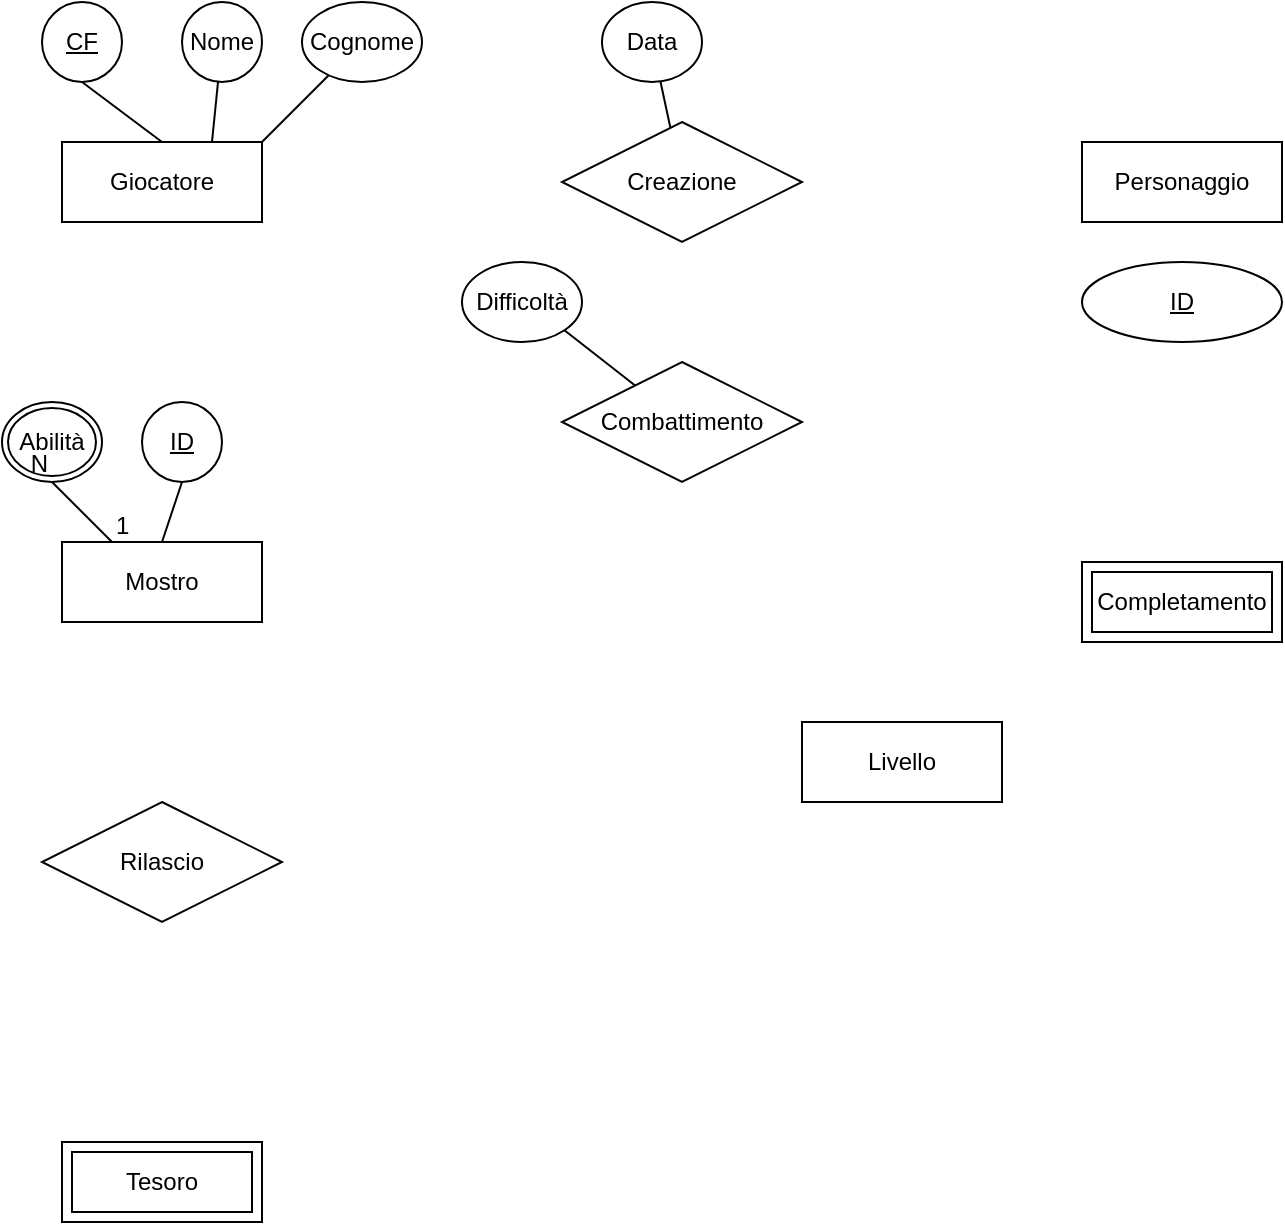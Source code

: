 <mxfile version="26.2.5">
  <diagram id="R2lEEEUBdFMjLlhIrx00" name="Page-1">
    <mxGraphModel dx="1044" dy="488" grid="1" gridSize="10" guides="1" tooltips="1" connect="1" arrows="1" fold="1" page="1" pageScale="1" pageWidth="850" pageHeight="1100" math="0" shadow="0" extFonts="Permanent Marker^https://fonts.googleapis.com/css?family=Permanent+Marker">
      <root>
        <mxCell id="0" />
        <mxCell id="1" parent="0" />
        <mxCell id="ptjuFkMW3F0WBF16uLgA-5" value="Giocatore" style="whiteSpace=wrap;html=1;align=center;" vertex="1" parent="1">
          <mxGeometry x="40" y="80" width="100" height="40" as="geometry" />
        </mxCell>
        <mxCell id="ptjuFkMW3F0WBF16uLgA-6" value="Personaggio" style="whiteSpace=wrap;html=1;align=center;" vertex="1" parent="1">
          <mxGeometry x="550" y="80" width="100" height="40" as="geometry" />
        </mxCell>
        <mxCell id="ptjuFkMW3F0WBF16uLgA-7" value="Livello" style="whiteSpace=wrap;html=1;align=center;" vertex="1" parent="1">
          <mxGeometry x="410" y="370" width="100" height="40" as="geometry" />
        </mxCell>
        <mxCell id="ptjuFkMW3F0WBF16uLgA-8" value="Mostro" style="whiteSpace=wrap;html=1;align=center;" vertex="1" parent="1">
          <mxGeometry x="40" y="280" width="100" height="40" as="geometry" />
        </mxCell>
        <mxCell id="ptjuFkMW3F0WBF16uLgA-11" value="Creazione" style="shape=rhombus;perimeter=rhombusPerimeter;whiteSpace=wrap;html=1;align=center;" vertex="1" parent="1">
          <mxGeometry x="290" y="70" width="120" height="60" as="geometry" />
        </mxCell>
        <mxCell id="ptjuFkMW3F0WBF16uLgA-12" value="Combattimento" style="shape=rhombus;perimeter=rhombusPerimeter;whiteSpace=wrap;html=1;align=center;" vertex="1" parent="1">
          <mxGeometry x="290" y="190" width="120" height="60" as="geometry" />
        </mxCell>
        <mxCell id="ptjuFkMW3F0WBF16uLgA-13" value="Rilascio" style="shape=rhombus;perimeter=rhombusPerimeter;whiteSpace=wrap;html=1;align=center;" vertex="1" parent="1">
          <mxGeometry x="30" y="410" width="120" height="60" as="geometry" />
        </mxCell>
        <mxCell id="ptjuFkMW3F0WBF16uLgA-14" value="CF" style="ellipse;whiteSpace=wrap;html=1;align=center;fontStyle=4;" vertex="1" parent="1">
          <mxGeometry x="30" y="10" width="40" height="40" as="geometry" />
        </mxCell>
        <mxCell id="ptjuFkMW3F0WBF16uLgA-15" value="" style="endArrow=none;html=1;rounded=0;entryX=0.5;entryY=0;entryDx=0;entryDy=0;exitX=0.5;exitY=1;exitDx=0;exitDy=0;" edge="1" parent="1" source="ptjuFkMW3F0WBF16uLgA-14" target="ptjuFkMW3F0WBF16uLgA-5">
          <mxGeometry relative="1" as="geometry">
            <mxPoint x="10" y="50" as="sourcePoint" />
            <mxPoint x="170" y="50" as="targetPoint" />
          </mxGeometry>
        </mxCell>
        <mxCell id="ptjuFkMW3F0WBF16uLgA-16" value="Nome" style="ellipse;whiteSpace=wrap;html=1;align=center;" vertex="1" parent="1">
          <mxGeometry x="100" y="10" width="40" height="40" as="geometry" />
        </mxCell>
        <mxCell id="ptjuFkMW3F0WBF16uLgA-17" value="Cognome" style="ellipse;whiteSpace=wrap;html=1;align=center;" vertex="1" parent="1">
          <mxGeometry x="160" y="10" width="60" height="40" as="geometry" />
        </mxCell>
        <mxCell id="ptjuFkMW3F0WBF16uLgA-18" value="" style="endArrow=none;html=1;rounded=0;entryX=0.75;entryY=0;entryDx=0;entryDy=0;" edge="1" parent="1" source="ptjuFkMW3F0WBF16uLgA-16" target="ptjuFkMW3F0WBF16uLgA-5">
          <mxGeometry relative="1" as="geometry">
            <mxPoint x="120" y="50" as="sourcePoint" />
            <mxPoint x="120" y="210" as="targetPoint" />
          </mxGeometry>
        </mxCell>
        <mxCell id="ptjuFkMW3F0WBF16uLgA-19" value="" style="endArrow=none;html=1;rounded=0;entryX=1;entryY=0;entryDx=0;entryDy=0;" edge="1" parent="1" source="ptjuFkMW3F0WBF16uLgA-17" target="ptjuFkMW3F0WBF16uLgA-5">
          <mxGeometry relative="1" as="geometry">
            <mxPoint x="190" y="50" as="sourcePoint" />
            <mxPoint x="190" y="210" as="targetPoint" />
          </mxGeometry>
        </mxCell>
        <mxCell id="ptjuFkMW3F0WBF16uLgA-20" value="" style="endArrow=none;html=1;rounded=0;" edge="1" parent="1" source="ptjuFkMW3F0WBF16uLgA-11" target="ptjuFkMW3F0WBF16uLgA-21">
          <mxGeometry relative="1" as="geometry">
            <mxPoint x="350" y="-90" as="sourcePoint" />
            <mxPoint x="360" y="50" as="targetPoint" />
          </mxGeometry>
        </mxCell>
        <mxCell id="ptjuFkMW3F0WBF16uLgA-21" value="Data" style="ellipse;whiteSpace=wrap;html=1;align=center;" vertex="1" parent="1">
          <mxGeometry x="310" y="10" width="50" height="40" as="geometry" />
        </mxCell>
        <mxCell id="ptjuFkMW3F0WBF16uLgA-22" value="" style="endArrow=none;html=1;rounded=0;entryX=1;entryY=1;entryDx=0;entryDy=0;" edge="1" parent="1" source="ptjuFkMW3F0WBF16uLgA-12" target="ptjuFkMW3F0WBF16uLgA-23">
          <mxGeometry relative="1" as="geometry">
            <mxPoint x="130" y="220" as="sourcePoint" />
            <mxPoint x="290" y="180" as="targetPoint" />
          </mxGeometry>
        </mxCell>
        <mxCell id="ptjuFkMW3F0WBF16uLgA-23" value="Difficoltà" style="ellipse;whiteSpace=wrap;html=1;align=center;" vertex="1" parent="1">
          <mxGeometry x="240" y="140" width="60" height="40" as="geometry" />
        </mxCell>
        <mxCell id="ptjuFkMW3F0WBF16uLgA-24" value="Abilità" style="ellipse;shape=doubleEllipse;margin=3;whiteSpace=wrap;html=1;align=center;" vertex="1" parent="1">
          <mxGeometry x="10" y="210" width="50" height="40" as="geometry" />
        </mxCell>
        <mxCell id="ptjuFkMW3F0WBF16uLgA-25" value="Completamento" style="shape=ext;margin=3;double=1;whiteSpace=wrap;html=1;align=center;" vertex="1" parent="1">
          <mxGeometry x="550" y="290" width="100" height="40" as="geometry" />
        </mxCell>
        <mxCell id="ptjuFkMW3F0WBF16uLgA-26" value="Tesoro" style="shape=ext;margin=3;double=1;whiteSpace=wrap;html=1;align=center;" vertex="1" parent="1">
          <mxGeometry x="40" y="580" width="100" height="40" as="geometry" />
        </mxCell>
        <mxCell id="ptjuFkMW3F0WBF16uLgA-28" value="" style="endArrow=none;html=1;rounded=0;entryX=0.5;entryY=1;entryDx=0;entryDy=0;exitX=0.25;exitY=0;exitDx=0;exitDy=0;" edge="1" parent="1" source="ptjuFkMW3F0WBF16uLgA-8" target="ptjuFkMW3F0WBF16uLgA-24">
          <mxGeometry relative="1" as="geometry">
            <mxPoint x="50" y="270" as="sourcePoint" />
            <mxPoint x="210" y="270" as="targetPoint" />
          </mxGeometry>
        </mxCell>
        <mxCell id="ptjuFkMW3F0WBF16uLgA-29" value="1" style="resizable=0;html=1;whiteSpace=wrap;align=left;verticalAlign=bottom;" connectable="0" vertex="1" parent="ptjuFkMW3F0WBF16uLgA-28">
          <mxGeometry x="-1" relative="1" as="geometry" />
        </mxCell>
        <mxCell id="ptjuFkMW3F0WBF16uLgA-30" value="N" style="resizable=0;html=1;whiteSpace=wrap;align=right;verticalAlign=bottom;" connectable="0" vertex="1" parent="ptjuFkMW3F0WBF16uLgA-28">
          <mxGeometry x="1" relative="1" as="geometry" />
        </mxCell>
        <mxCell id="ptjuFkMW3F0WBF16uLgA-31" value="ID" style="ellipse;whiteSpace=wrap;html=1;align=center;fontStyle=4;" vertex="1" parent="1">
          <mxGeometry x="80" y="210" width="40" height="40" as="geometry" />
        </mxCell>
        <mxCell id="ptjuFkMW3F0WBF16uLgA-32" value="ID" style="ellipse;whiteSpace=wrap;html=1;align=center;fontStyle=4;" vertex="1" parent="1">
          <mxGeometry x="550" y="140" width="100" height="40" as="geometry" />
        </mxCell>
        <mxCell id="ptjuFkMW3F0WBF16uLgA-33" value="" style="endArrow=none;html=1;rounded=0;entryX=0.5;entryY=0;entryDx=0;entryDy=0;exitX=0.5;exitY=1;exitDx=0;exitDy=0;" edge="1" parent="1" source="ptjuFkMW3F0WBF16uLgA-31" target="ptjuFkMW3F0WBF16uLgA-8">
          <mxGeometry relative="1" as="geometry">
            <mxPoint x="90" y="240" as="sourcePoint" />
            <mxPoint x="250" y="240" as="targetPoint" />
          </mxGeometry>
        </mxCell>
      </root>
    </mxGraphModel>
  </diagram>
</mxfile>
